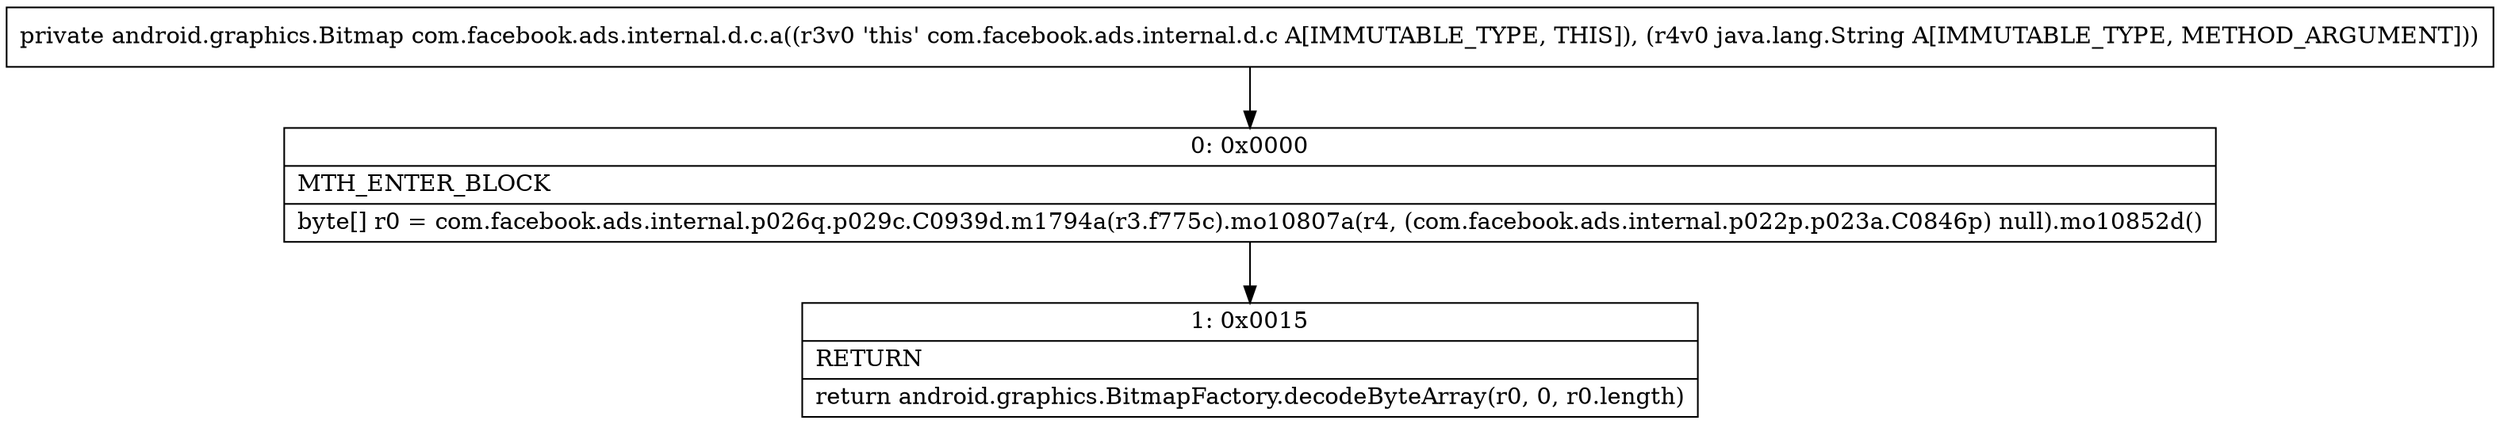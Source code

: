 digraph "CFG forcom.facebook.ads.internal.d.c.a(Ljava\/lang\/String;)Landroid\/graphics\/Bitmap;" {
Node_0 [shape=record,label="{0\:\ 0x0000|MTH_ENTER_BLOCK\l|byte[] r0 = com.facebook.ads.internal.p026q.p029c.C0939d.m1794a(r3.f775c).mo10807a(r4, (com.facebook.ads.internal.p022p.p023a.C0846p) null).mo10852d()\l}"];
Node_1 [shape=record,label="{1\:\ 0x0015|RETURN\l|return android.graphics.BitmapFactory.decodeByteArray(r0, 0, r0.length)\l}"];
MethodNode[shape=record,label="{private android.graphics.Bitmap com.facebook.ads.internal.d.c.a((r3v0 'this' com.facebook.ads.internal.d.c A[IMMUTABLE_TYPE, THIS]), (r4v0 java.lang.String A[IMMUTABLE_TYPE, METHOD_ARGUMENT])) }"];
MethodNode -> Node_0;
Node_0 -> Node_1;
}


